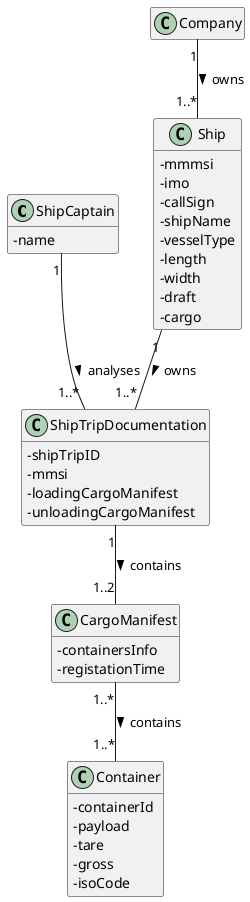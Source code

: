 @startuml
'https://plantuml.com/class-diagram
hide empty methods
hide empty attributes
skinparam classAttributeIconSize 0

class ShipCaptain{
    -name
}

class Company{}

class Ship {
    -mmmsi
    -imo
    -callSign
    -shipName
    -vesselType
    -length
    -width
    -draft
    -cargo
}

class CargoManifest{
    -containersInfo
    -registationTime
}

class ShipTripDocumentation{
    -shipTripID
    -mmsi
    -loadingCargoManifest
    -unloadingCargoManifest
}

class Container{
    -containerId
    -payload
    -tare
    -gross
    -isoCode
}

ShipCaptain "1" -- "1..*" ShipTripDocumentation : analyses >
Company "1" -- "1..*" Ship : owns >
Ship "1" -- "1..*" ShipTripDocumentation : owns >
CargoManifest "1..*" -- "1..*" Container : contains >
ShipTripDocumentation "1" -- "1..2" CargoManifest : contains >

@enduml